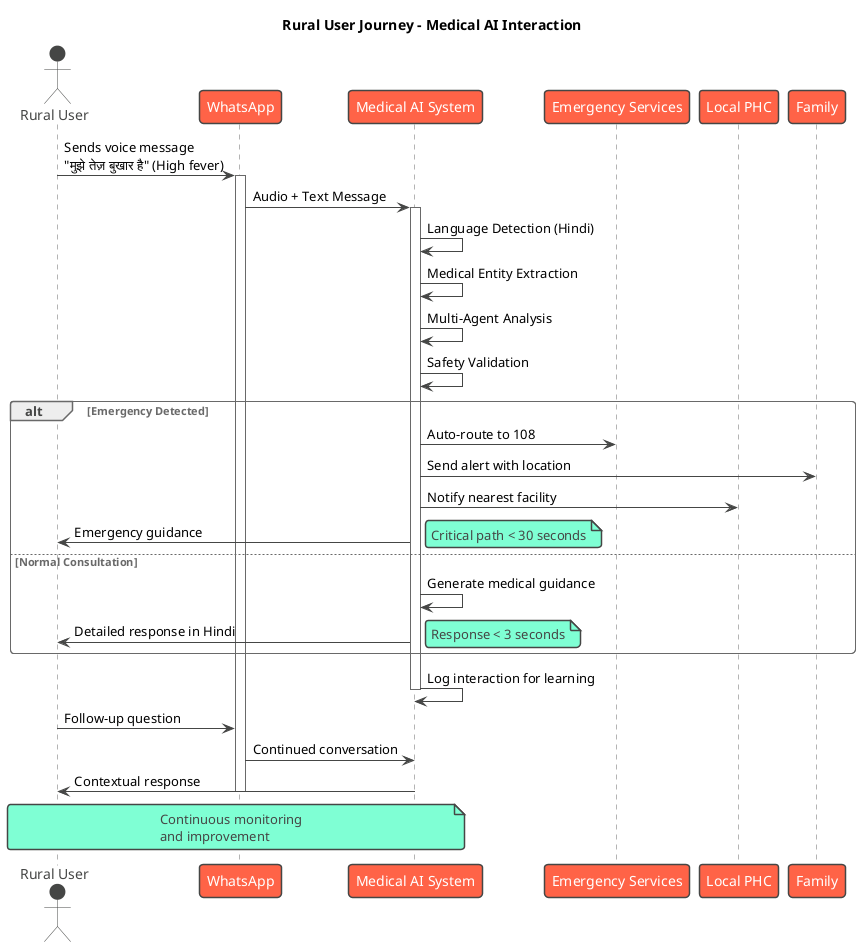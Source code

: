 @startuml User_Journey_Flow
!theme vibrant
title Rural User Journey - Medical AI Interaction

actor "Rural User" as USER
participant "WhatsApp" as WA
participant "Medical AI System" as AI
participant "Emergency Services" as EMERGENCY
participant "Local PHC" as PHC
participant "Family" as FAMILY

USER -> WA : Sends voice message\n"मुझे तेज़ बुखार है" (High fever)
activate WA

WA -> AI : Audio + Text Message
activate AI

AI -> AI : Language Detection (Hindi)
AI -> AI : Medical Entity Extraction
AI -> AI : Multi-Agent Analysis
AI -> AI : Safety Validation

alt Emergency Detected
    AI -> EMERGENCY : Auto-route to 108
    AI -> FAMILY : Send alert with location
    AI -> PHC : Notify nearest facility
    AI -> USER : Emergency guidance
    note right: Critical path < 30 seconds
else Normal Consultation
    AI -> AI : Generate medical guidance
    AI -> USER : Detailed response in Hindi
    note right: Response < 3 seconds
end

AI -> AI : Log interaction for learning
deactivate AI

USER -> WA : Follow-up question
WA -> AI : Continued conversation
AI -> USER : Contextual response

note over USER, AI : Continuous monitoring\nand improvement

deactivate WA

@enduml